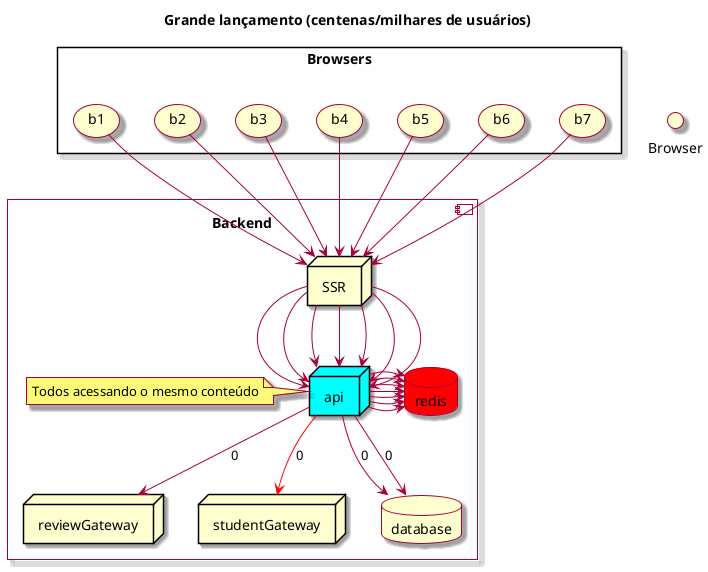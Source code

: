 @startuml

skin rose

Title: Grande lançamento (centenas/milhares de usuários)

interface "Browser" as browser

component "Backend\n" {

  node SSR
  node "api" as backend #aqua
  node reviewGateway as reviewGateway
  node studentGateway as studentGateway
  database database
  database redis as redis  #red

    SSR --> backend
    SSR --> backend
    SSR --> backend
    SSR --> backend
    SSR --> backend
    SSR --> backend
    SSR --> backend

  backend -> redis
  backend -> redis
  backend -> redis
  backend -> redis
  backend -> redis
  backend -> redis
  backend -> redis

  backend --> database: 0
  backend --> database: 0
  backend --> reviewGateway: 0
  backend --> studentGateway #red: 0

  note left of backend: Todos acessando o mesmo conteúdo
}

rectangle "Browsers\n" {
    (b1) --> SSR
    (b2) --> SSR
    (b3) --> SSR
    (b4) --> SSR
    (b5) --> SSR
    (b6) --> SSR
    (b7) --> SSR
}









@enduml